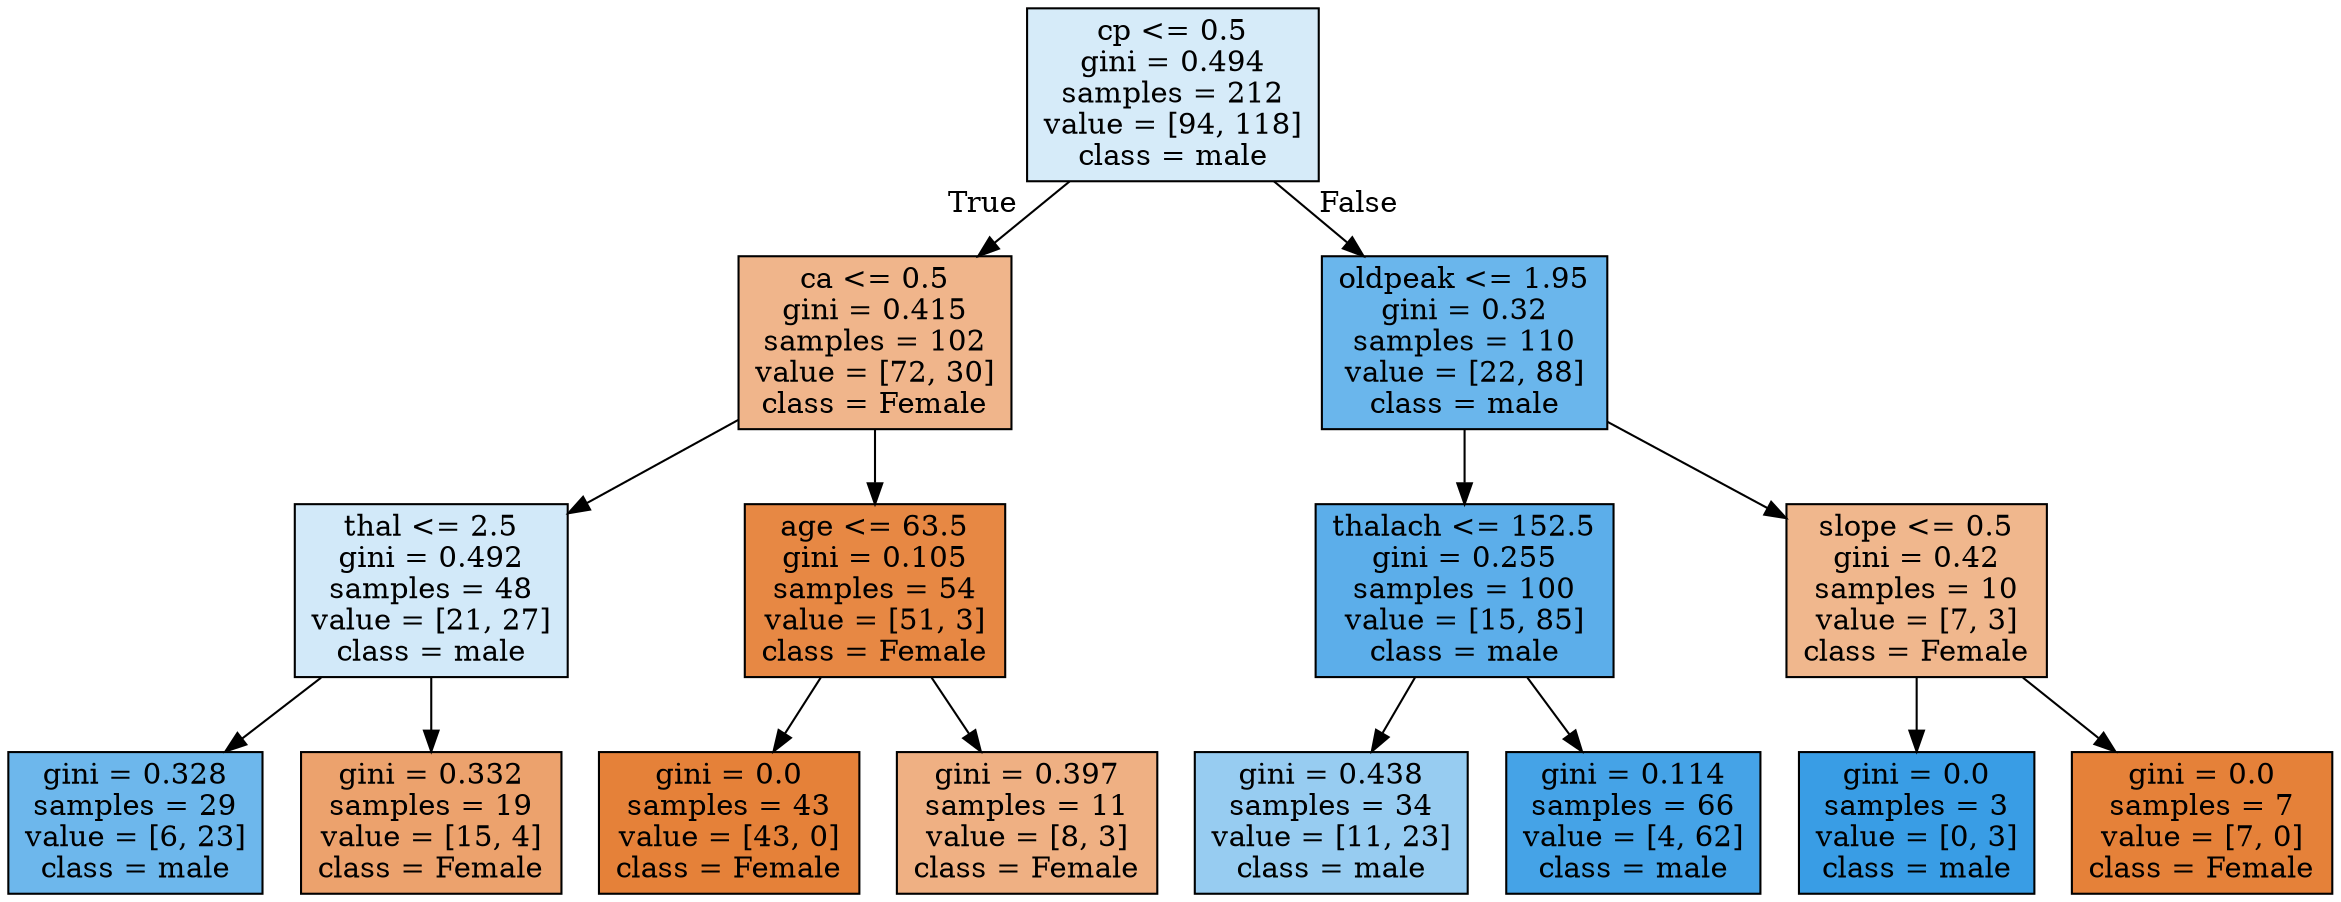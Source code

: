 digraph Tree {
node [shape=box, style="filled", color="black"] ;
0 [label="cp <= 0.5\ngini = 0.494\nsamples = 212\nvalue = [94, 118]\nclass = male", fillcolor="#399de534"] ;
1 [label="ca <= 0.5\ngini = 0.415\nsamples = 102\nvalue = [72, 30]\nclass = Female", fillcolor="#e5813995"] ;
0 -> 1 [labeldistance=2.5, labelangle=45, headlabel="True"] ;
2 [label="thal <= 2.5\ngini = 0.492\nsamples = 48\nvalue = [21, 27]\nclass = male", fillcolor="#399de539"] ;
1 -> 2 ;
3 [label="gini = 0.328\nsamples = 29\nvalue = [6, 23]\nclass = male", fillcolor="#399de5bc"] ;
2 -> 3 ;
4 [label="gini = 0.332\nsamples = 19\nvalue = [15, 4]\nclass = Female", fillcolor="#e58139bb"] ;
2 -> 4 ;
5 [label="age <= 63.5\ngini = 0.105\nsamples = 54\nvalue = [51, 3]\nclass = Female", fillcolor="#e58139f0"] ;
1 -> 5 ;
6 [label="gini = 0.0\nsamples = 43\nvalue = [43, 0]\nclass = Female", fillcolor="#e58139ff"] ;
5 -> 6 ;
7 [label="gini = 0.397\nsamples = 11\nvalue = [8, 3]\nclass = Female", fillcolor="#e581399f"] ;
5 -> 7 ;
8 [label="oldpeak <= 1.95\ngini = 0.32\nsamples = 110\nvalue = [22, 88]\nclass = male", fillcolor="#399de5bf"] ;
0 -> 8 [labeldistance=2.5, labelangle=-45, headlabel="False"] ;
9 [label="thalach <= 152.5\ngini = 0.255\nsamples = 100\nvalue = [15, 85]\nclass = male", fillcolor="#399de5d2"] ;
8 -> 9 ;
10 [label="gini = 0.438\nsamples = 34\nvalue = [11, 23]\nclass = male", fillcolor="#399de585"] ;
9 -> 10 ;
11 [label="gini = 0.114\nsamples = 66\nvalue = [4, 62]\nclass = male", fillcolor="#399de5ef"] ;
9 -> 11 ;
12 [label="slope <= 0.5\ngini = 0.42\nsamples = 10\nvalue = [7, 3]\nclass = Female", fillcolor="#e5813992"] ;
8 -> 12 ;
13 [label="gini = 0.0\nsamples = 3\nvalue = [0, 3]\nclass = male", fillcolor="#399de5ff"] ;
12 -> 13 ;
14 [label="gini = 0.0\nsamples = 7\nvalue = [7, 0]\nclass = Female", fillcolor="#e58139ff"] ;
12 -> 14 ;
}